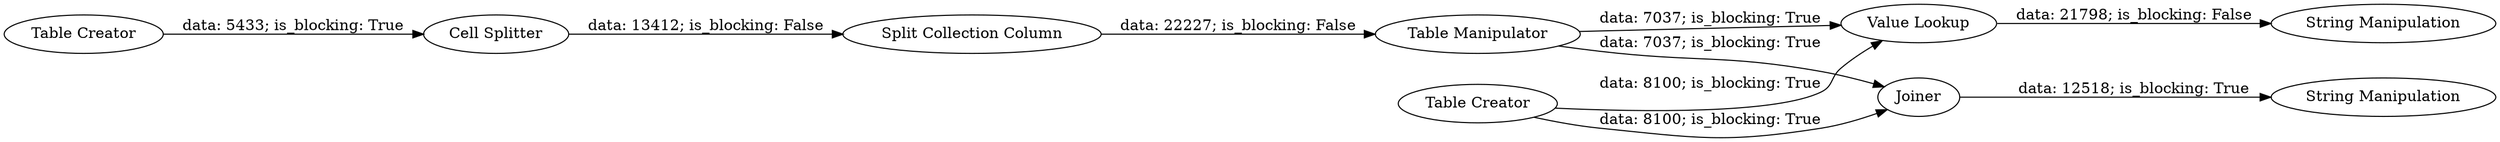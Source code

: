 digraph {
	"7123521748523630416_1" [label="Table Creator"]
	"7123521748523630416_8" [label="Value Lookup"]
	"7123521748523630416_3" [label="Cell Splitter"]
	"7123521748523630416_9" [label="String Manipulation"]
	"7123521748523630416_7" [label="String Manipulation"]
	"7123521748523630416_5" [label="Table Manipulator"]
	"7123521748523630416_4" [label="Split Collection Column"]
	"7123521748523630416_2" [label="Table Creator"]
	"7123521748523630416_6" [label=Joiner]
	"7123521748523630416_3" -> "7123521748523630416_4" [label="data: 13412; is_blocking: False"]
	"7123521748523630416_8" -> "7123521748523630416_9" [label="data: 21798; is_blocking: False"]
	"7123521748523630416_4" -> "7123521748523630416_5" [label="data: 22227; is_blocking: False"]
	"7123521748523630416_2" -> "7123521748523630416_6" [label="data: 8100; is_blocking: True"]
	"7123521748523630416_6" -> "7123521748523630416_7" [label="data: 12518; is_blocking: True"]
	"7123521748523630416_2" -> "7123521748523630416_8" [label="data: 8100; is_blocking: True"]
	"7123521748523630416_1" -> "7123521748523630416_3" [label="data: 5433; is_blocking: True"]
	"7123521748523630416_5" -> "7123521748523630416_6" [label="data: 7037; is_blocking: True"]
	"7123521748523630416_5" -> "7123521748523630416_8" [label="data: 7037; is_blocking: True"]
	rankdir=LR
}
